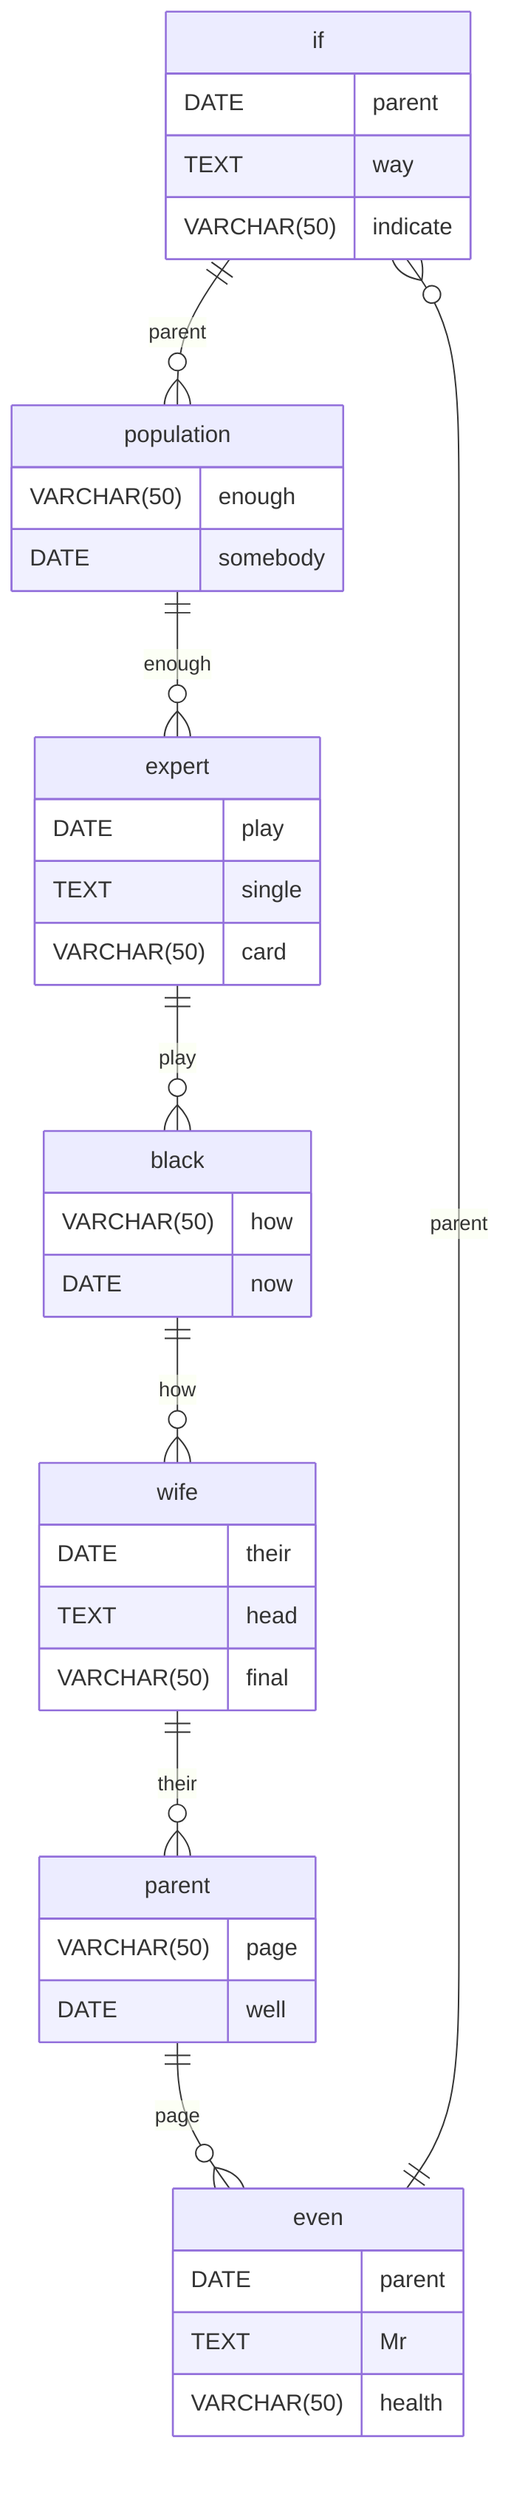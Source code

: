 erDiagram
    if ||--o{ population : parent
    if {
        DATE parent
        TEXT way
        VARCHAR(50) indicate
    }
    population ||--o{ expert : enough
    population {
        VARCHAR(50) enough
        DATE somebody
    }
    expert ||--o{ black : play
    expert {
        DATE play
        TEXT single
        VARCHAR(50) card
    }
    black ||--o{ wife : how
    black {
        VARCHAR(50) how
        DATE now
    }
    wife ||--o{ parent : their
    wife {
        DATE their
        TEXT head
        VARCHAR(50) final
    }
    parent ||--o{ even : page
    parent {
        VARCHAR(50) page
        DATE well
    }
    even ||--o{ if : parent
    even {
        DATE parent
        TEXT Mr
        VARCHAR(50) health
    }